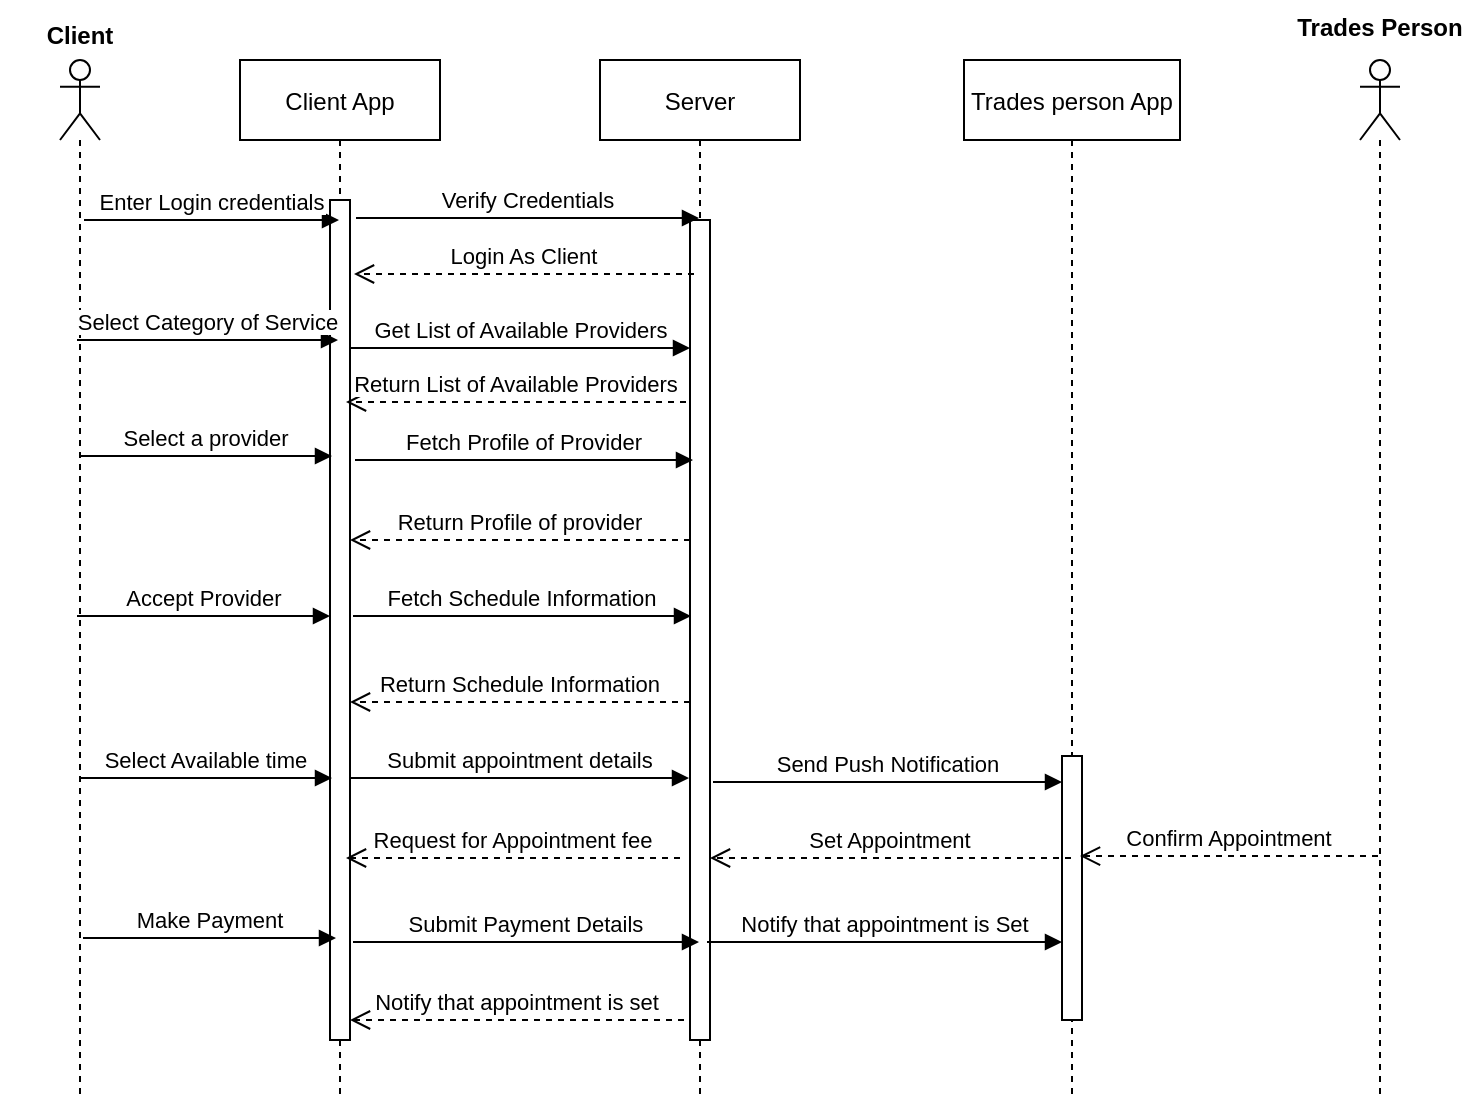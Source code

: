 <mxfile version="15.7.0" type="device"><diagram id="kgpKYQtTHZ0yAKxKKP6v" name="Page-1"><mxGraphModel dx="868" dy="507" grid="1" gridSize="10" guides="1" tooltips="1" connect="1" arrows="1" fold="1" page="1" pageScale="1" pageWidth="850" pageHeight="1100" math="0" shadow="0"><root><mxCell id="0"/><mxCell id="1" parent="0"/><mxCell id="3nuBFxr9cyL0pnOWT2aG-1" value="Client App" style="shape=umlLifeline;perimeter=lifelinePerimeter;container=1;collapsible=0;recursiveResize=0;rounded=0;shadow=0;strokeWidth=1;" parent="1" vertex="1"><mxGeometry x="120" y="80" width="100" height="520" as="geometry"/></mxCell><mxCell id="3nuBFxr9cyL0pnOWT2aG-2" value="" style="points=[];perimeter=orthogonalPerimeter;rounded=0;shadow=0;strokeWidth=1;" parent="3nuBFxr9cyL0pnOWT2aG-1" vertex="1"><mxGeometry x="45" y="70" width="10" height="420" as="geometry"/></mxCell><mxCell id="3nuBFxr9cyL0pnOWT2aG-5" value="Server" style="shape=umlLifeline;perimeter=lifelinePerimeter;container=1;collapsible=0;recursiveResize=0;rounded=0;shadow=0;strokeWidth=1;" parent="1" vertex="1"><mxGeometry x="300" y="80" width="100" height="520" as="geometry"/></mxCell><mxCell id="3nuBFxr9cyL0pnOWT2aG-6" value="" style="points=[];perimeter=orthogonalPerimeter;rounded=0;shadow=0;strokeWidth=1;" parent="3nuBFxr9cyL0pnOWT2aG-5" vertex="1"><mxGeometry x="45" y="80" width="10" height="410" as="geometry"/></mxCell><mxCell id="3nuBFxr9cyL0pnOWT2aG-8" value="Enter Login credentials" style="verticalAlign=bottom;endArrow=block;shadow=0;strokeWidth=1;" parent="1" target="3nuBFxr9cyL0pnOWT2aG-1" edge="1"><mxGeometry relative="1" as="geometry"><mxPoint x="42" y="160.0" as="sourcePoint"/><mxPoint x="147" y="160" as="targetPoint"/></mxGeometry></mxCell><mxCell id="nxGvmZ69vZUlebJIdROJ-1" value="Trades person App" style="shape=umlLifeline;perimeter=lifelinePerimeter;container=1;collapsible=0;recursiveResize=0;rounded=0;shadow=0;strokeWidth=1;" vertex="1" parent="1"><mxGeometry x="482" y="80" width="108" height="520" as="geometry"/></mxCell><mxCell id="nxGvmZ69vZUlebJIdROJ-2" value="" style="points=[];perimeter=orthogonalPerimeter;rounded=0;shadow=0;strokeWidth=1;" vertex="1" parent="nxGvmZ69vZUlebJIdROJ-1"><mxGeometry x="49" y="348" width="10" height="132" as="geometry"/></mxCell><mxCell id="nxGvmZ69vZUlebJIdROJ-4" value="" style="shape=umlLifeline;participant=umlActor;perimeter=lifelinePerimeter;whiteSpace=wrap;html=1;container=1;collapsible=0;recursiveResize=0;verticalAlign=top;spacingTop=36;outlineConnect=0;" vertex="1" parent="1"><mxGeometry x="30" y="80" width="20" height="520" as="geometry"/></mxCell><mxCell id="nxGvmZ69vZUlebJIdROJ-5" value="Login As Client" style="verticalAlign=bottom;endArrow=open;dashed=1;endSize=8;exitX=0;exitY=0.95;shadow=0;strokeWidth=1;" edge="1" parent="1"><mxGeometry relative="1" as="geometry"><mxPoint x="177" y="187.0" as="targetPoint"/><mxPoint x="347" y="187.0" as="sourcePoint"/></mxGeometry></mxCell><mxCell id="nxGvmZ69vZUlebJIdROJ-6" value="Verify Credentials" style="verticalAlign=bottom;endArrow=block;shadow=0;strokeWidth=1;" edge="1" parent="1" target="3nuBFxr9cyL0pnOWT2aG-5"><mxGeometry relative="1" as="geometry"><mxPoint x="178" y="159.0" as="sourcePoint"/><mxPoint x="283" y="159" as="targetPoint"/></mxGeometry></mxCell><mxCell id="nxGvmZ69vZUlebJIdROJ-7" value="Select Category of Service" style="verticalAlign=bottom;endArrow=block;shadow=0;strokeWidth=1;entryX=0.5;entryY=0.3;entryDx=0;entryDy=0;entryPerimeter=0;" edge="1" parent="1"><mxGeometry relative="1" as="geometry"><mxPoint x="38.5" y="220" as="sourcePoint"/><mxPoint x="169" y="220" as="targetPoint"/></mxGeometry></mxCell><mxCell id="nxGvmZ69vZUlebJIdROJ-8" value="Get List of Available Providers" style="verticalAlign=bottom;endArrow=block;shadow=0;strokeWidth=1;" edge="1" parent="1"><mxGeometry relative="1" as="geometry"><mxPoint x="175.5" y="224" as="sourcePoint"/><mxPoint x="345" y="224" as="targetPoint"/></mxGeometry></mxCell><mxCell id="nxGvmZ69vZUlebJIdROJ-9" value="Return List of Available Providers" style="verticalAlign=bottom;endArrow=open;dashed=1;endSize=8;exitX=0;exitY=0.95;shadow=0;strokeWidth=1;" edge="1" parent="1"><mxGeometry relative="1" as="geometry"><mxPoint x="173" y="251.0" as="targetPoint"/><mxPoint x="343" y="251.0" as="sourcePoint"/></mxGeometry></mxCell><mxCell id="nxGvmZ69vZUlebJIdROJ-10" value="Select a provider" style="verticalAlign=bottom;endArrow=block;shadow=0;strokeWidth=1;entryX=0.5;entryY=0.3;entryDx=0;entryDy=0;entryPerimeter=0;" edge="1" parent="1" source="nxGvmZ69vZUlebJIdROJ-4"><mxGeometry relative="1" as="geometry"><mxPoint x="50" y="278" as="sourcePoint"/><mxPoint x="166" y="278" as="targetPoint"/></mxGeometry></mxCell><mxCell id="nxGvmZ69vZUlebJIdROJ-11" value="Fetch Profile of Provider" style="verticalAlign=bottom;endArrow=block;shadow=0;strokeWidth=1;" edge="1" parent="1"><mxGeometry relative="1" as="geometry"><mxPoint x="177.5" y="280" as="sourcePoint"/><mxPoint x="346.5" y="280" as="targetPoint"/></mxGeometry></mxCell><mxCell id="nxGvmZ69vZUlebJIdROJ-12" value="Accept Provider" style="verticalAlign=bottom;endArrow=block;shadow=0;strokeWidth=1;entryX=0.5;entryY=0.3;entryDx=0;entryDy=0;entryPerimeter=0;" edge="1" parent="1"><mxGeometry relative="1" as="geometry"><mxPoint x="38.5" y="358" as="sourcePoint"/><mxPoint x="165" y="358" as="targetPoint"/></mxGeometry></mxCell><mxCell id="nxGvmZ69vZUlebJIdROJ-13" value="Fetch Schedule Information" style="verticalAlign=bottom;endArrow=block;shadow=0;strokeWidth=1;" edge="1" parent="1"><mxGeometry relative="1" as="geometry"><mxPoint x="176.5" y="358" as="sourcePoint"/><mxPoint x="345.5" y="358" as="targetPoint"/></mxGeometry></mxCell><mxCell id="nxGvmZ69vZUlebJIdROJ-14" value="Return Profile of provider" style="verticalAlign=bottom;endArrow=open;dashed=1;endSize=8;exitX=0;exitY=0.95;shadow=0;strokeWidth=1;" edge="1" parent="1"><mxGeometry relative="1" as="geometry"><mxPoint x="175" y="320.0" as="targetPoint"/><mxPoint x="345" y="320.0" as="sourcePoint"/></mxGeometry></mxCell><mxCell id="nxGvmZ69vZUlebJIdROJ-17" value="Select Available time" style="verticalAlign=bottom;endArrow=block;shadow=0;strokeWidth=1;entryX=0.5;entryY=0.3;entryDx=0;entryDy=0;entryPerimeter=0;" edge="1" parent="1"><mxGeometry relative="1" as="geometry"><mxPoint x="39.5" y="439" as="sourcePoint"/><mxPoint x="166" y="439" as="targetPoint"/></mxGeometry></mxCell><mxCell id="nxGvmZ69vZUlebJIdROJ-18" value="Return Schedule Information" style="verticalAlign=bottom;endArrow=open;dashed=1;endSize=8;exitX=0;exitY=0.95;shadow=0;strokeWidth=1;" edge="1" parent="1"><mxGeometry relative="1" as="geometry"><mxPoint x="175" y="401.0" as="targetPoint"/><mxPoint x="345" y="401.0" as="sourcePoint"/></mxGeometry></mxCell><mxCell id="nxGvmZ69vZUlebJIdROJ-19" value="Submit appointment details" style="verticalAlign=bottom;endArrow=block;shadow=0;strokeWidth=1;" edge="1" parent="1"><mxGeometry relative="1" as="geometry"><mxPoint x="175.5" y="439" as="sourcePoint"/><mxPoint x="344.5" y="439" as="targetPoint"/></mxGeometry></mxCell><mxCell id="nxGvmZ69vZUlebJIdROJ-20" value="Send Push Notification" style="verticalAlign=bottom;endArrow=block;shadow=0;strokeWidth=1;" edge="1" parent="1" target="nxGvmZ69vZUlebJIdROJ-2"><mxGeometry relative="1" as="geometry"><mxPoint x="356.5" y="441" as="sourcePoint"/><mxPoint x="526" y="441" as="targetPoint"/></mxGeometry></mxCell><mxCell id="nxGvmZ69vZUlebJIdROJ-21" value="" style="shape=umlLifeline;participant=umlActor;perimeter=lifelinePerimeter;whiteSpace=wrap;html=1;container=1;collapsible=0;recursiveResize=0;verticalAlign=top;spacingTop=36;outlineConnect=0;" vertex="1" parent="1"><mxGeometry x="680" y="80" width="20" height="520" as="geometry"/></mxCell><mxCell id="nxGvmZ69vZUlebJIdROJ-22" value="Confirm Appointment" style="verticalAlign=bottom;endArrow=open;dashed=1;endSize=8;shadow=0;strokeWidth=1;entryX=0.9;entryY=0.379;entryDx=0;entryDy=0;entryPerimeter=0;" edge="1" parent="1" target="nxGvmZ69vZUlebJIdROJ-2"><mxGeometry relative="1" as="geometry"><mxPoint x="550" y="478" as="targetPoint"/><mxPoint x="689" y="478" as="sourcePoint"/></mxGeometry></mxCell><mxCell id="nxGvmZ69vZUlebJIdROJ-23" value="Set Appointment" style="verticalAlign=bottom;endArrow=open;dashed=1;endSize=8;shadow=0;strokeWidth=1;" edge="1" parent="1" source="nxGvmZ69vZUlebJIdROJ-1"><mxGeometry relative="1" as="geometry"><mxPoint x="355" y="479.0" as="targetPoint"/><mxPoint x="508" y="479" as="sourcePoint"/></mxGeometry></mxCell><mxCell id="nxGvmZ69vZUlebJIdROJ-24" value="Request for Appointment fee" style="verticalAlign=bottom;endArrow=open;dashed=1;endSize=8;shadow=0;strokeWidth=1;" edge="1" parent="1"><mxGeometry relative="1" as="geometry"><mxPoint x="173" y="479.0" as="targetPoint"/><mxPoint x="340" y="479" as="sourcePoint"/></mxGeometry></mxCell><mxCell id="nxGvmZ69vZUlebJIdROJ-25" value="Make Payment" style="verticalAlign=bottom;endArrow=block;shadow=0;strokeWidth=1;entryX=0.5;entryY=0.3;entryDx=0;entryDy=0;entryPerimeter=0;" edge="1" parent="1"><mxGeometry relative="1" as="geometry"><mxPoint x="41.5" y="519" as="sourcePoint"/><mxPoint x="168" y="519" as="targetPoint"/></mxGeometry></mxCell><mxCell id="nxGvmZ69vZUlebJIdROJ-26" value="Submit Payment Details" style="verticalAlign=bottom;endArrow=block;shadow=0;strokeWidth=1;" edge="1" parent="1" target="3nuBFxr9cyL0pnOWT2aG-5"><mxGeometry relative="1" as="geometry"><mxPoint x="176.5" y="521" as="sourcePoint"/><mxPoint x="303" y="521" as="targetPoint"/></mxGeometry></mxCell><mxCell id="nxGvmZ69vZUlebJIdROJ-27" value="Notify that appointment is Set" style="verticalAlign=bottom;endArrow=block;shadow=0;strokeWidth=1;" edge="1" parent="1" target="nxGvmZ69vZUlebJIdROJ-2"><mxGeometry relative="1" as="geometry"><mxPoint x="353.5" y="521" as="sourcePoint"/><mxPoint x="526.5" y="521" as="targetPoint"/></mxGeometry></mxCell><mxCell id="nxGvmZ69vZUlebJIdROJ-28" value="Notify that appointment is set" style="verticalAlign=bottom;endArrow=open;dashed=1;endSize=8;shadow=0;strokeWidth=1;" edge="1" parent="1"><mxGeometry relative="1" as="geometry"><mxPoint x="175" y="560.0" as="targetPoint"/><mxPoint x="342" y="560" as="sourcePoint"/></mxGeometry></mxCell><mxCell id="nxGvmZ69vZUlebJIdROJ-31" value="Client" style="text;align=center;fontStyle=1;verticalAlign=middle;spacingLeft=3;spacingRight=3;strokeColor=none;rotatable=0;points=[[0,0.5],[1,0.5]];portConstraint=eastwest;" vertex="1" parent="1"><mxGeometry y="54" width="80" height="26" as="geometry"/></mxCell><mxCell id="nxGvmZ69vZUlebJIdROJ-32" value="Trades Person" style="text;align=center;fontStyle=1;verticalAlign=middle;spacingLeft=3;spacingRight=3;strokeColor=none;rotatable=0;points=[[0,0.5],[1,0.5]];portConstraint=eastwest;" vertex="1" parent="1"><mxGeometry x="650" y="50" width="80" height="26" as="geometry"/></mxCell></root></mxGraphModel></diagram></mxfile>